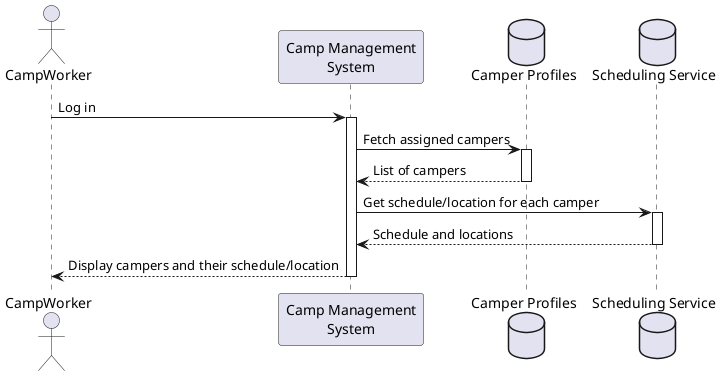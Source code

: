 @startuml
actor CampWorker

participant "Camp Management\nSystem" as CMS
database "Camper Profiles" as CP
database "Scheduling Service" as SS

CampWorker -> CMS : Log in
activate CMS

CMS -> CP : Fetch assigned campers
activate CP
CP --> CMS : List of campers
deactivate CP

CMS -> SS : Get schedule/location for each camper
activate SS
SS --> CMS : Schedule and locations
deactivate SS

CMS --> CampWorker : Display campers and their schedule/location
deactivate CMS

@enduml
